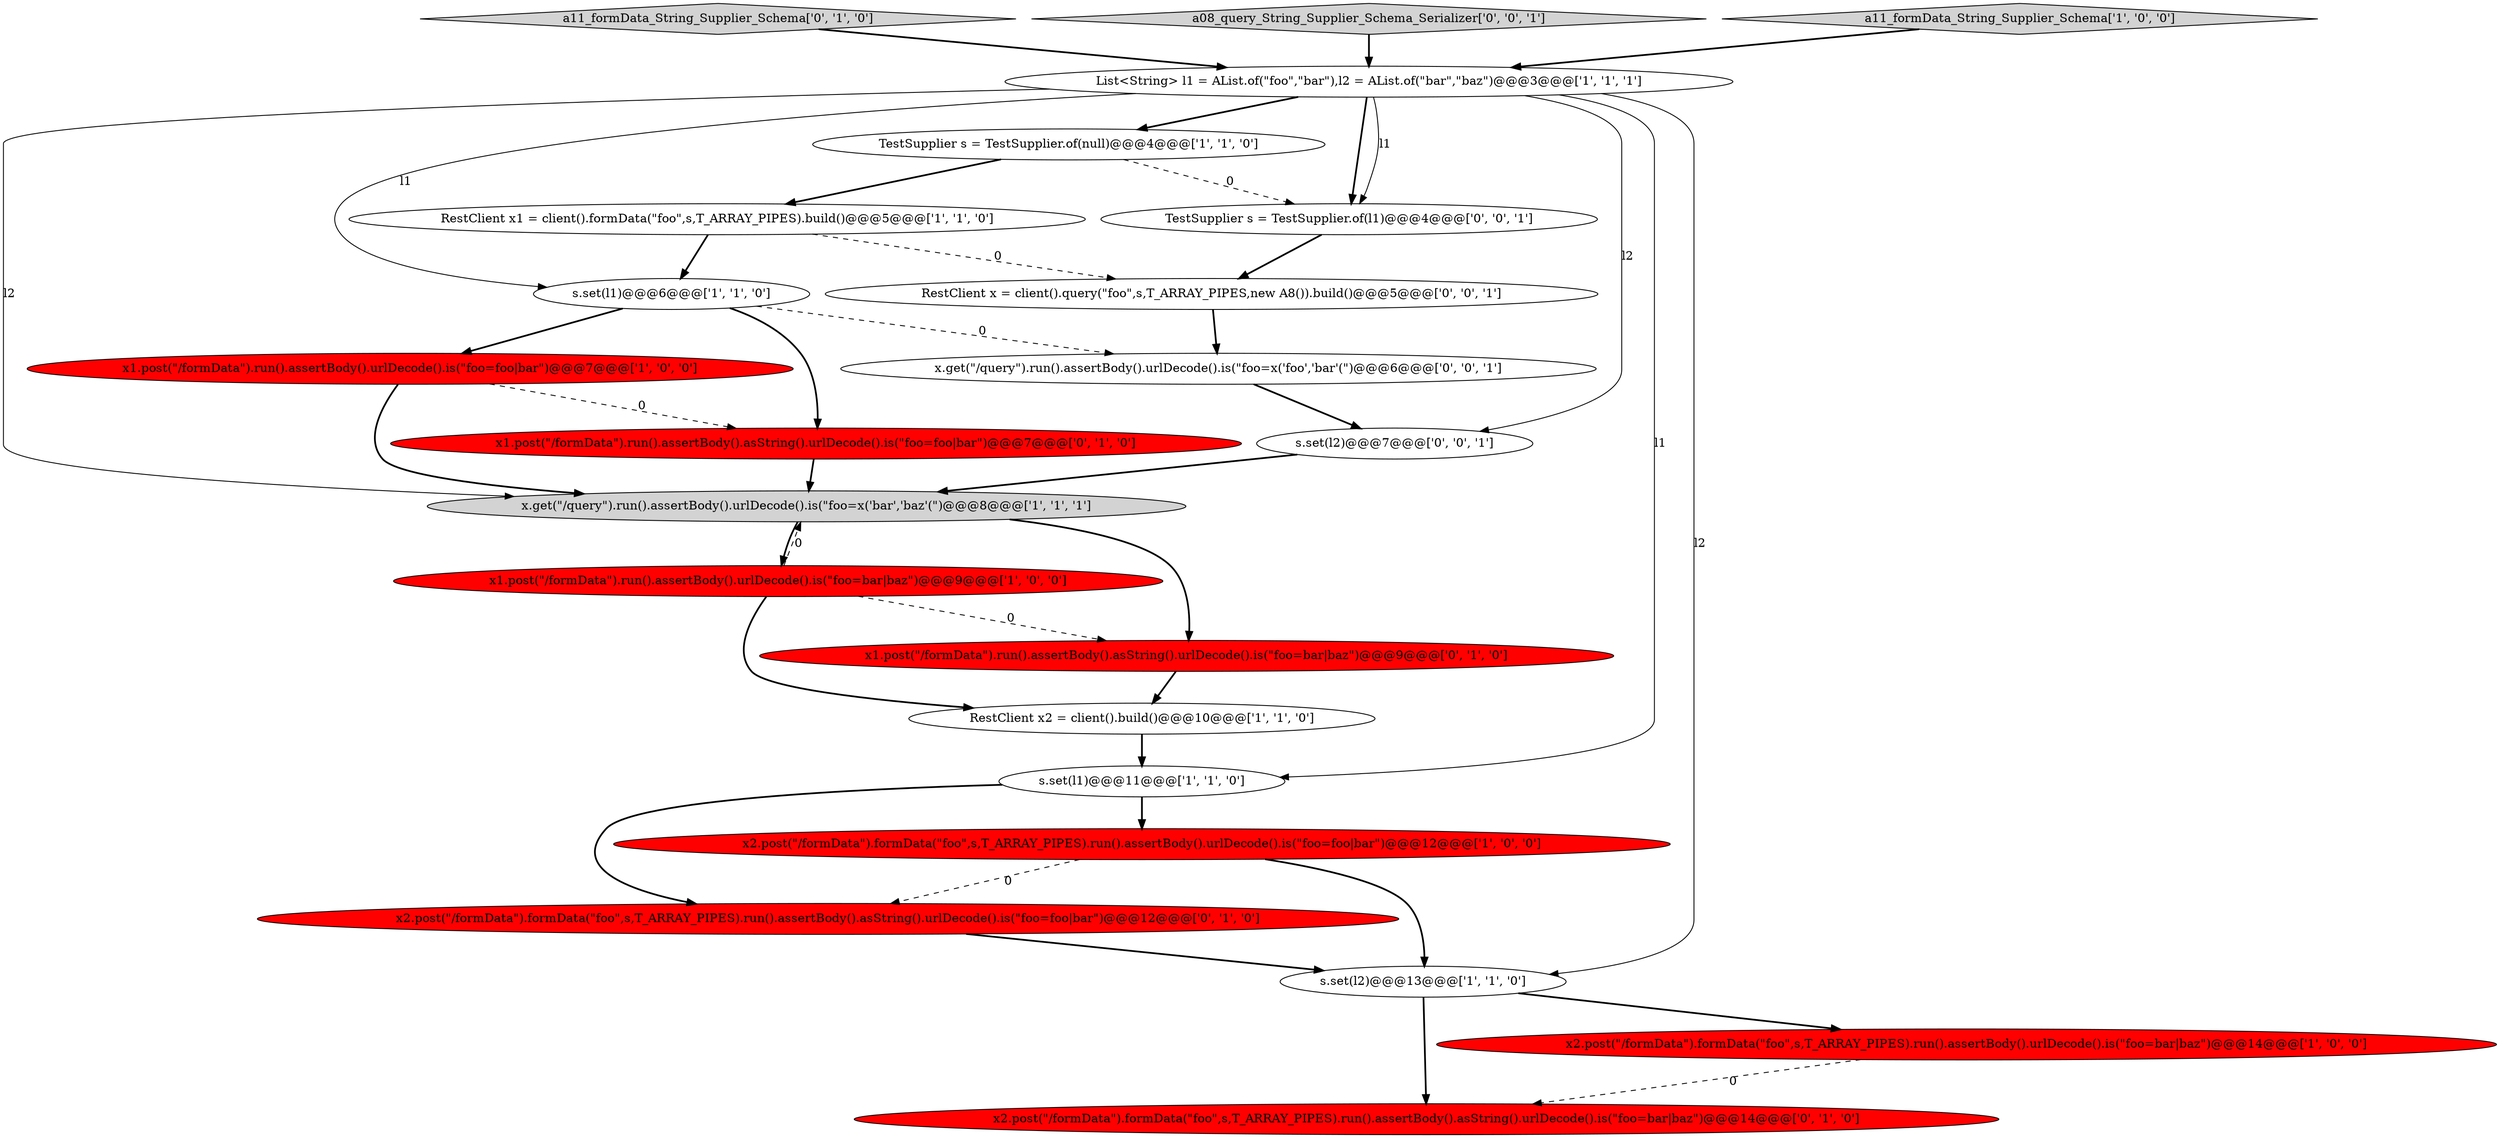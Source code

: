 digraph {
11 [style = filled, label = "x2.post(\"/formData\").formData(\"foo\",s,T_ARRAY_PIPES).run().assertBody().urlDecode().is(\"foo=foo|bar\")@@@12@@@['1', '0', '0']", fillcolor = red, shape = ellipse image = "AAA1AAABBB1BBB"];
13 [style = filled, label = "x1.post(\"/formData\").run().assertBody().asString().urlDecode().is(\"foo=foo|bar\")@@@7@@@['0', '1', '0']", fillcolor = red, shape = ellipse image = "AAA1AAABBB2BBB"];
3 [style = filled, label = "x1.post(\"/formData\").run().assertBody().urlDecode().is(\"foo=foo|bar\")@@@7@@@['1', '0', '0']", fillcolor = red, shape = ellipse image = "AAA1AAABBB1BBB"];
17 [style = filled, label = "x2.post(\"/formData\").formData(\"foo\",s,T_ARRAY_PIPES).run().assertBody().asString().urlDecode().is(\"foo=bar|baz\")@@@14@@@['0', '1', '0']", fillcolor = red, shape = ellipse image = "AAA1AAABBB2BBB"];
4 [style = filled, label = "x.get(\"/query\").run().assertBody().urlDecode().is(\"foo=x('bar','baz'(\")@@@8@@@['1', '1', '1']", fillcolor = lightgray, shape = ellipse image = "AAA0AAABBB1BBB"];
16 [style = filled, label = "a11_formData_String_Supplier_Schema['0', '1', '0']", fillcolor = lightgray, shape = diamond image = "AAA0AAABBB2BBB"];
10 [style = filled, label = "x1.post(\"/formData\").run().assertBody().urlDecode().is(\"foo=bar|baz\")@@@9@@@['1', '0', '0']", fillcolor = red, shape = ellipse image = "AAA1AAABBB1BBB"];
1 [style = filled, label = "s.set(l1)@@@11@@@['1', '1', '0']", fillcolor = white, shape = ellipse image = "AAA0AAABBB1BBB"];
15 [style = filled, label = "x1.post(\"/formData\").run().assertBody().asString().urlDecode().is(\"foo=bar|baz\")@@@9@@@['0', '1', '0']", fillcolor = red, shape = ellipse image = "AAA1AAABBB2BBB"];
18 [style = filled, label = "a08_query_String_Supplier_Schema_Serializer['0', '0', '1']", fillcolor = lightgray, shape = diamond image = "AAA0AAABBB3BBB"];
19 [style = filled, label = "s.set(l2)@@@7@@@['0', '0', '1']", fillcolor = white, shape = ellipse image = "AAA0AAABBB3BBB"];
2 [style = filled, label = "TestSupplier s = TestSupplier.of(null)@@@4@@@['1', '1', '0']", fillcolor = white, shape = ellipse image = "AAA0AAABBB1BBB"];
7 [style = filled, label = "s.set(l2)@@@13@@@['1', '1', '0']", fillcolor = white, shape = ellipse image = "AAA0AAABBB1BBB"];
12 [style = filled, label = "RestClient x2 = client().build()@@@10@@@['1', '1', '0']", fillcolor = white, shape = ellipse image = "AAA0AAABBB1BBB"];
5 [style = filled, label = "a11_formData_String_Supplier_Schema['1', '0', '0']", fillcolor = lightgray, shape = diamond image = "AAA0AAABBB1BBB"];
20 [style = filled, label = "x.get(\"/query\").run().assertBody().urlDecode().is(\"foo=x('foo','bar'(\")@@@6@@@['0', '0', '1']", fillcolor = white, shape = ellipse image = "AAA0AAABBB3BBB"];
8 [style = filled, label = "s.set(l1)@@@6@@@['1', '1', '0']", fillcolor = white, shape = ellipse image = "AAA0AAABBB1BBB"];
0 [style = filled, label = "List<String> l1 = AList.of(\"foo\",\"bar\"),l2 = AList.of(\"bar\",\"baz\")@@@3@@@['1', '1', '1']", fillcolor = white, shape = ellipse image = "AAA0AAABBB1BBB"];
14 [style = filled, label = "x2.post(\"/formData\").formData(\"foo\",s,T_ARRAY_PIPES).run().assertBody().asString().urlDecode().is(\"foo=foo|bar\")@@@12@@@['0', '1', '0']", fillcolor = red, shape = ellipse image = "AAA1AAABBB2BBB"];
21 [style = filled, label = "TestSupplier s = TestSupplier.of(l1)@@@4@@@['0', '0', '1']", fillcolor = white, shape = ellipse image = "AAA0AAABBB3BBB"];
6 [style = filled, label = "x2.post(\"/formData\").formData(\"foo\",s,T_ARRAY_PIPES).run().assertBody().urlDecode().is(\"foo=bar|baz\")@@@14@@@['1', '0', '0']", fillcolor = red, shape = ellipse image = "AAA1AAABBB1BBB"];
22 [style = filled, label = "RestClient x = client().query(\"foo\",s,T_ARRAY_PIPES,new A8()).build()@@@5@@@['0', '0', '1']", fillcolor = white, shape = ellipse image = "AAA0AAABBB3BBB"];
9 [style = filled, label = "RestClient x1 = client().formData(\"foo\",s,T_ARRAY_PIPES).build()@@@5@@@['1', '1', '0']", fillcolor = white, shape = ellipse image = "AAA0AAABBB1BBB"];
10->15 [style = dashed, label="0"];
4->10 [style = bold, label=""];
16->0 [style = bold, label=""];
7->17 [style = bold, label=""];
10->4 [style = dashed, label="0"];
0->8 [style = solid, label="l1"];
0->2 [style = bold, label=""];
4->15 [style = bold, label=""];
8->3 [style = bold, label=""];
8->20 [style = dashed, label="0"];
9->22 [style = dashed, label="0"];
6->17 [style = dashed, label="0"];
0->21 [style = bold, label=""];
2->9 [style = bold, label=""];
9->8 [style = bold, label=""];
12->1 [style = bold, label=""];
3->13 [style = dashed, label="0"];
3->4 [style = bold, label=""];
1->11 [style = bold, label=""];
14->7 [style = bold, label=""];
0->7 [style = solid, label="l2"];
0->1 [style = solid, label="l1"];
5->0 [style = bold, label=""];
22->20 [style = bold, label=""];
2->21 [style = dashed, label="0"];
21->22 [style = bold, label=""];
10->12 [style = bold, label=""];
11->14 [style = dashed, label="0"];
7->6 [style = bold, label=""];
0->19 [style = solid, label="l2"];
1->14 [style = bold, label=""];
15->12 [style = bold, label=""];
19->4 [style = bold, label=""];
20->19 [style = bold, label=""];
0->4 [style = solid, label="l2"];
0->21 [style = solid, label="l1"];
18->0 [style = bold, label=""];
11->7 [style = bold, label=""];
8->13 [style = bold, label=""];
13->4 [style = bold, label=""];
}
